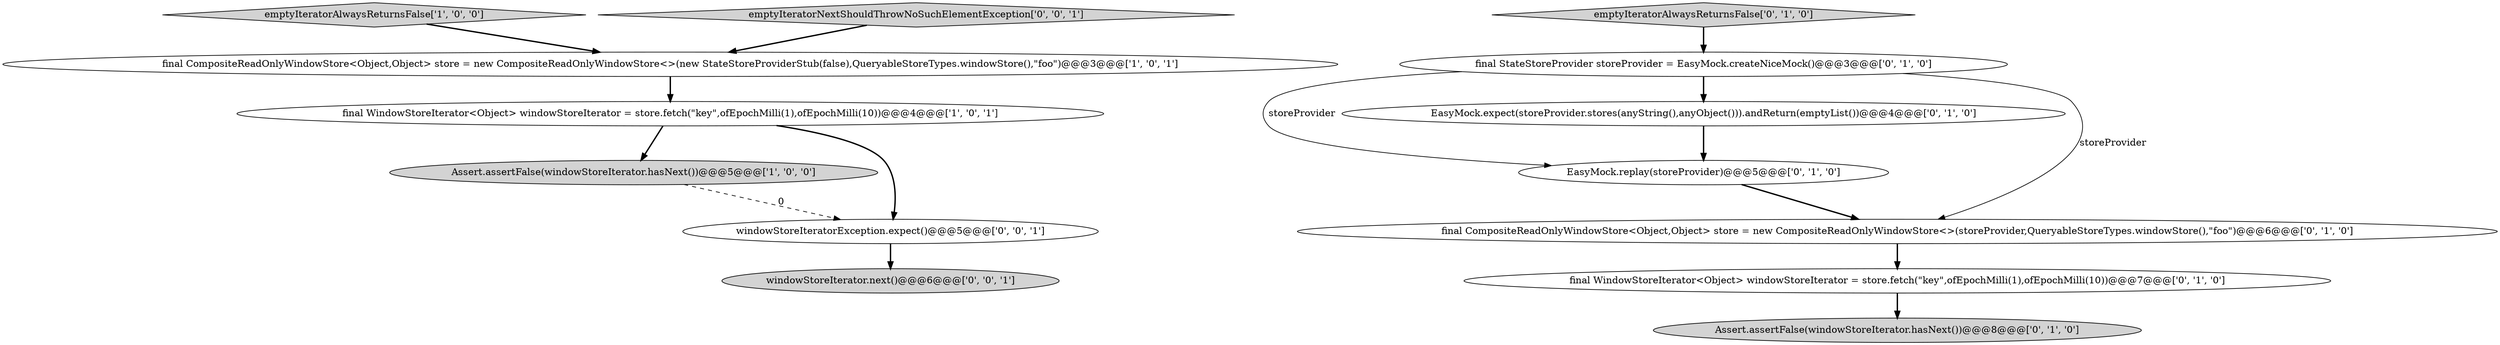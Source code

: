 digraph {
3 [style = filled, label = "emptyIteratorAlwaysReturnsFalse['1', '0', '0']", fillcolor = lightgray, shape = diamond image = "AAA0AAABBB1BBB"];
13 [style = filled, label = "windowStoreIterator.next()@@@6@@@['0', '0', '1']", fillcolor = lightgray, shape = ellipse image = "AAA0AAABBB3BBB"];
7 [style = filled, label = "EasyMock.replay(storeProvider)@@@5@@@['0', '1', '0']", fillcolor = white, shape = ellipse image = "AAA1AAABBB2BBB"];
0 [style = filled, label = "final CompositeReadOnlyWindowStore<Object,Object> store = new CompositeReadOnlyWindowStore<>(new StateStoreProviderStub(false),QueryableStoreTypes.windowStore(),\"foo\")@@@3@@@['1', '0', '1']", fillcolor = white, shape = ellipse image = "AAA0AAABBB1BBB"];
2 [style = filled, label = "Assert.assertFalse(windowStoreIterator.hasNext())@@@5@@@['1', '0', '0']", fillcolor = lightgray, shape = ellipse image = "AAA0AAABBB1BBB"];
5 [style = filled, label = "final StateStoreProvider storeProvider = EasyMock.createNiceMock()@@@3@@@['0', '1', '0']", fillcolor = white, shape = ellipse image = "AAA0AAABBB2BBB"];
9 [style = filled, label = "final CompositeReadOnlyWindowStore<Object,Object> store = new CompositeReadOnlyWindowStore<>(storeProvider,QueryableStoreTypes.windowStore(),\"foo\")@@@6@@@['0', '1', '0']", fillcolor = white, shape = ellipse image = "AAA1AAABBB2BBB"];
11 [style = filled, label = "windowStoreIteratorException.expect()@@@5@@@['0', '0', '1']", fillcolor = white, shape = ellipse image = "AAA0AAABBB3BBB"];
12 [style = filled, label = "emptyIteratorNextShouldThrowNoSuchElementException['0', '0', '1']", fillcolor = lightgray, shape = diamond image = "AAA0AAABBB3BBB"];
6 [style = filled, label = "EasyMock.expect(storeProvider.stores(anyString(),anyObject())).andReturn(emptyList())@@@4@@@['0', '1', '0']", fillcolor = white, shape = ellipse image = "AAA1AAABBB2BBB"];
1 [style = filled, label = "final WindowStoreIterator<Object> windowStoreIterator = store.fetch(\"key\",ofEpochMilli(1),ofEpochMilli(10))@@@4@@@['1', '0', '1']", fillcolor = white, shape = ellipse image = "AAA0AAABBB1BBB"];
8 [style = filled, label = "emptyIteratorAlwaysReturnsFalse['0', '1', '0']", fillcolor = lightgray, shape = diamond image = "AAA0AAABBB2BBB"];
4 [style = filled, label = "Assert.assertFalse(windowStoreIterator.hasNext())@@@8@@@['0', '1', '0']", fillcolor = lightgray, shape = ellipse image = "AAA0AAABBB2BBB"];
10 [style = filled, label = "final WindowStoreIterator<Object> windowStoreIterator = store.fetch(\"key\",ofEpochMilli(1),ofEpochMilli(10))@@@7@@@['0', '1', '0']", fillcolor = white, shape = ellipse image = "AAA0AAABBB2BBB"];
12->0 [style = bold, label=""];
9->10 [style = bold, label=""];
2->11 [style = dashed, label="0"];
6->7 [style = bold, label=""];
10->4 [style = bold, label=""];
8->5 [style = bold, label=""];
5->7 [style = solid, label="storeProvider"];
3->0 [style = bold, label=""];
11->13 [style = bold, label=""];
1->2 [style = bold, label=""];
5->9 [style = solid, label="storeProvider"];
0->1 [style = bold, label=""];
5->6 [style = bold, label=""];
7->9 [style = bold, label=""];
1->11 [style = bold, label=""];
}
